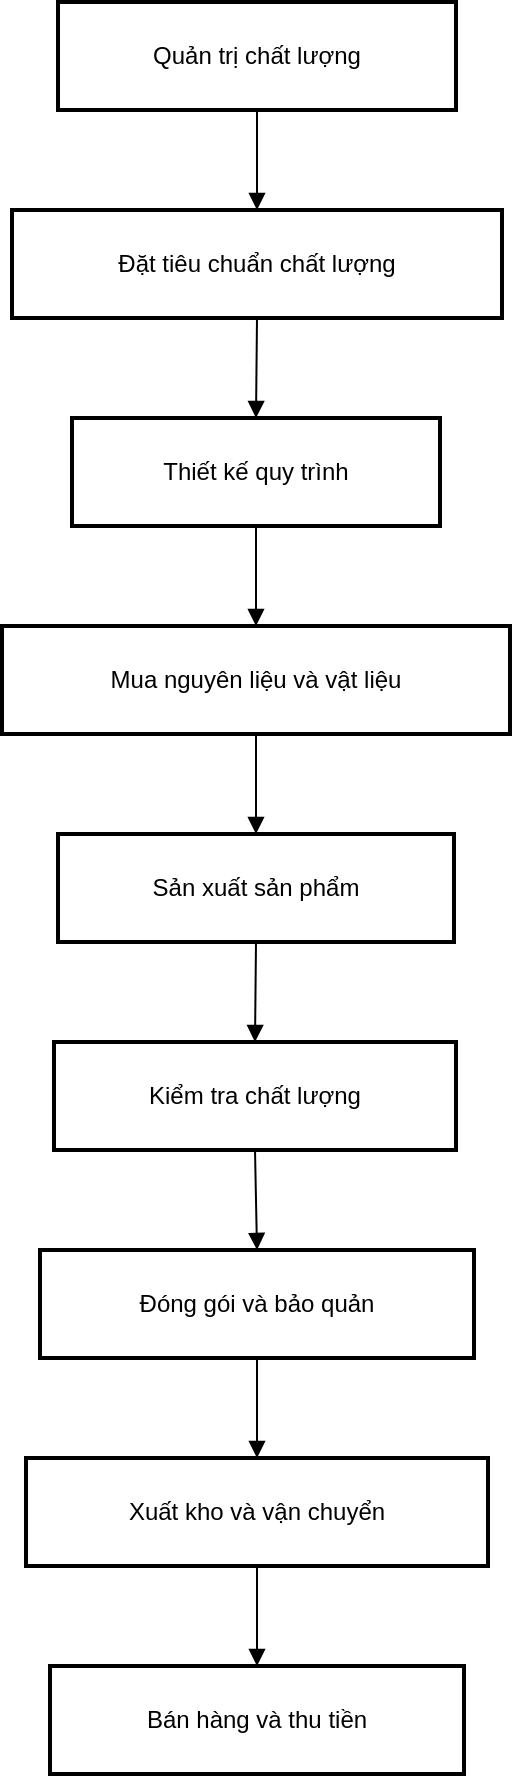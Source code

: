<mxfile version="26.0.16">
  <diagram name="Trang-1" id="iMg6kq8_GAbAz02ekaBw">
    <mxGraphModel>
      <root>
        <mxCell id="0" />
        <mxCell id="1" parent="0" />
        <mxCell id="2" value="Quản trị chất lượng" style="whiteSpace=wrap;strokeWidth=2;" vertex="1" parent="1">
          <mxGeometry x="36" y="8" width="199" height="54" as="geometry" />
        </mxCell>
        <mxCell id="3" value="Đặt tiêu chuẩn chất lượng" style="whiteSpace=wrap;strokeWidth=2;" vertex="1" parent="1">
          <mxGeometry x="13" y="112" width="245" height="54" as="geometry" />
        </mxCell>
        <mxCell id="4" value="Thiết kế quy trình" style="whiteSpace=wrap;strokeWidth=2;" vertex="1" parent="1">
          <mxGeometry x="43" y="216" width="184" height="54" as="geometry" />
        </mxCell>
        <mxCell id="5" value="Mua nguyên liệu và vật liệu" style="whiteSpace=wrap;strokeWidth=2;" vertex="1" parent="1">
          <mxGeometry x="8" y="320" width="254" height="54" as="geometry" />
        </mxCell>
        <mxCell id="6" value="Sản xuất sản phẩm" style="whiteSpace=wrap;strokeWidth=2;" vertex="1" parent="1">
          <mxGeometry x="36" y="424" width="198" height="54" as="geometry" />
        </mxCell>
        <mxCell id="7" value="Kiểm tra chất lượng" style="whiteSpace=wrap;strokeWidth=2;" vertex="1" parent="1">
          <mxGeometry x="34" y="528" width="201" height="54" as="geometry" />
        </mxCell>
        <mxCell id="8" value="Đóng gói và bảo quản" style="whiteSpace=wrap;strokeWidth=2;" vertex="1" parent="1">
          <mxGeometry x="27" y="632" width="217" height="54" as="geometry" />
        </mxCell>
        <mxCell id="9" value="Xuất kho và vận chuyển" style="whiteSpace=wrap;strokeWidth=2;" vertex="1" parent="1">
          <mxGeometry x="20" y="736" width="231" height="54" as="geometry" />
        </mxCell>
        <mxCell id="10" value="Bán hàng và thu tiền" style="whiteSpace=wrap;strokeWidth=2;" vertex="1" parent="1">
          <mxGeometry x="32" y="840" width="207" height="54" as="geometry" />
        </mxCell>
        <mxCell id="11" value="" style="curved=1;startArrow=none;endArrow=block;exitX=0.5;exitY=1;entryX=0.5;entryY=0;" edge="1" parent="1" source="2" target="3">
          <mxGeometry relative="1" as="geometry">
            <Array as="points" />
          </mxGeometry>
        </mxCell>
        <mxCell id="12" value="" style="curved=1;startArrow=none;endArrow=block;exitX=0.5;exitY=1;entryX=0.5;entryY=0;" edge="1" parent="1" source="3" target="4">
          <mxGeometry relative="1" as="geometry">
            <Array as="points" />
          </mxGeometry>
        </mxCell>
        <mxCell id="13" value="" style="curved=1;startArrow=none;endArrow=block;exitX=0.5;exitY=1;entryX=0.5;entryY=0;" edge="1" parent="1" source="4" target="5">
          <mxGeometry relative="1" as="geometry">
            <Array as="points" />
          </mxGeometry>
        </mxCell>
        <mxCell id="14" value="" style="curved=1;startArrow=none;endArrow=block;exitX=0.5;exitY=1;entryX=0.5;entryY=0;" edge="1" parent="1" source="5" target="6">
          <mxGeometry relative="1" as="geometry">
            <Array as="points" />
          </mxGeometry>
        </mxCell>
        <mxCell id="15" value="" style="curved=1;startArrow=none;endArrow=block;exitX=0.5;exitY=1;entryX=0.5;entryY=0;" edge="1" parent="1" source="6" target="7">
          <mxGeometry relative="1" as="geometry">
            <Array as="points" />
          </mxGeometry>
        </mxCell>
        <mxCell id="16" value="" style="curved=1;startArrow=none;endArrow=block;exitX=0.5;exitY=1;entryX=0.5;entryY=0;" edge="1" parent="1" source="7" target="8">
          <mxGeometry relative="1" as="geometry">
            <Array as="points" />
          </mxGeometry>
        </mxCell>
        <mxCell id="17" value="" style="curved=1;startArrow=none;endArrow=block;exitX=0.5;exitY=1;entryX=0.5;entryY=0;" edge="1" parent="1" source="8" target="9">
          <mxGeometry relative="1" as="geometry">
            <Array as="points" />
          </mxGeometry>
        </mxCell>
        <mxCell id="18" value="" style="curved=1;startArrow=none;endArrow=block;exitX=0.5;exitY=1;entryX=0.5;entryY=0;" edge="1" parent="1" source="9" target="10">
          <mxGeometry relative="1" as="geometry">
            <Array as="points" />
          </mxGeometry>
        </mxCell>
      </root>
    </mxGraphModel>
  </diagram>
</mxfile>
